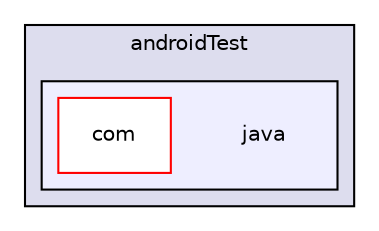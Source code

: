 digraph "java" {
  compound=true
  node [ fontsize="10", fontname="Helvetica"];
  edge [ labelfontsize="10", labelfontname="Helvetica"];
  subgraph clusterdir_d7c6134de117b6cc7c842c321459fe6e {
    graph [ bgcolor="#ddddee", pencolor="black", label="androidTest" fontname="Helvetica", fontsize="10", URL="dir_d7c6134de117b6cc7c842c321459fe6e.html"]
  subgraph clusterdir_c569e2805aae3e9012be646d8f72a0ef {
    graph [ bgcolor="#eeeeff", pencolor="black", label="" URL="dir_c569e2805aae3e9012be646d8f72a0ef.html"];
    dir_c569e2805aae3e9012be646d8f72a0ef [shape=plaintext label="java"];
    dir_b66a41da4dbe77660ea7dcfc9d5f5b65 [shape=box label="com" color="red" fillcolor="white" style="filled" URL="dir_b66a41da4dbe77660ea7dcfc9d5f5b65.html"];
  }
  }
}
